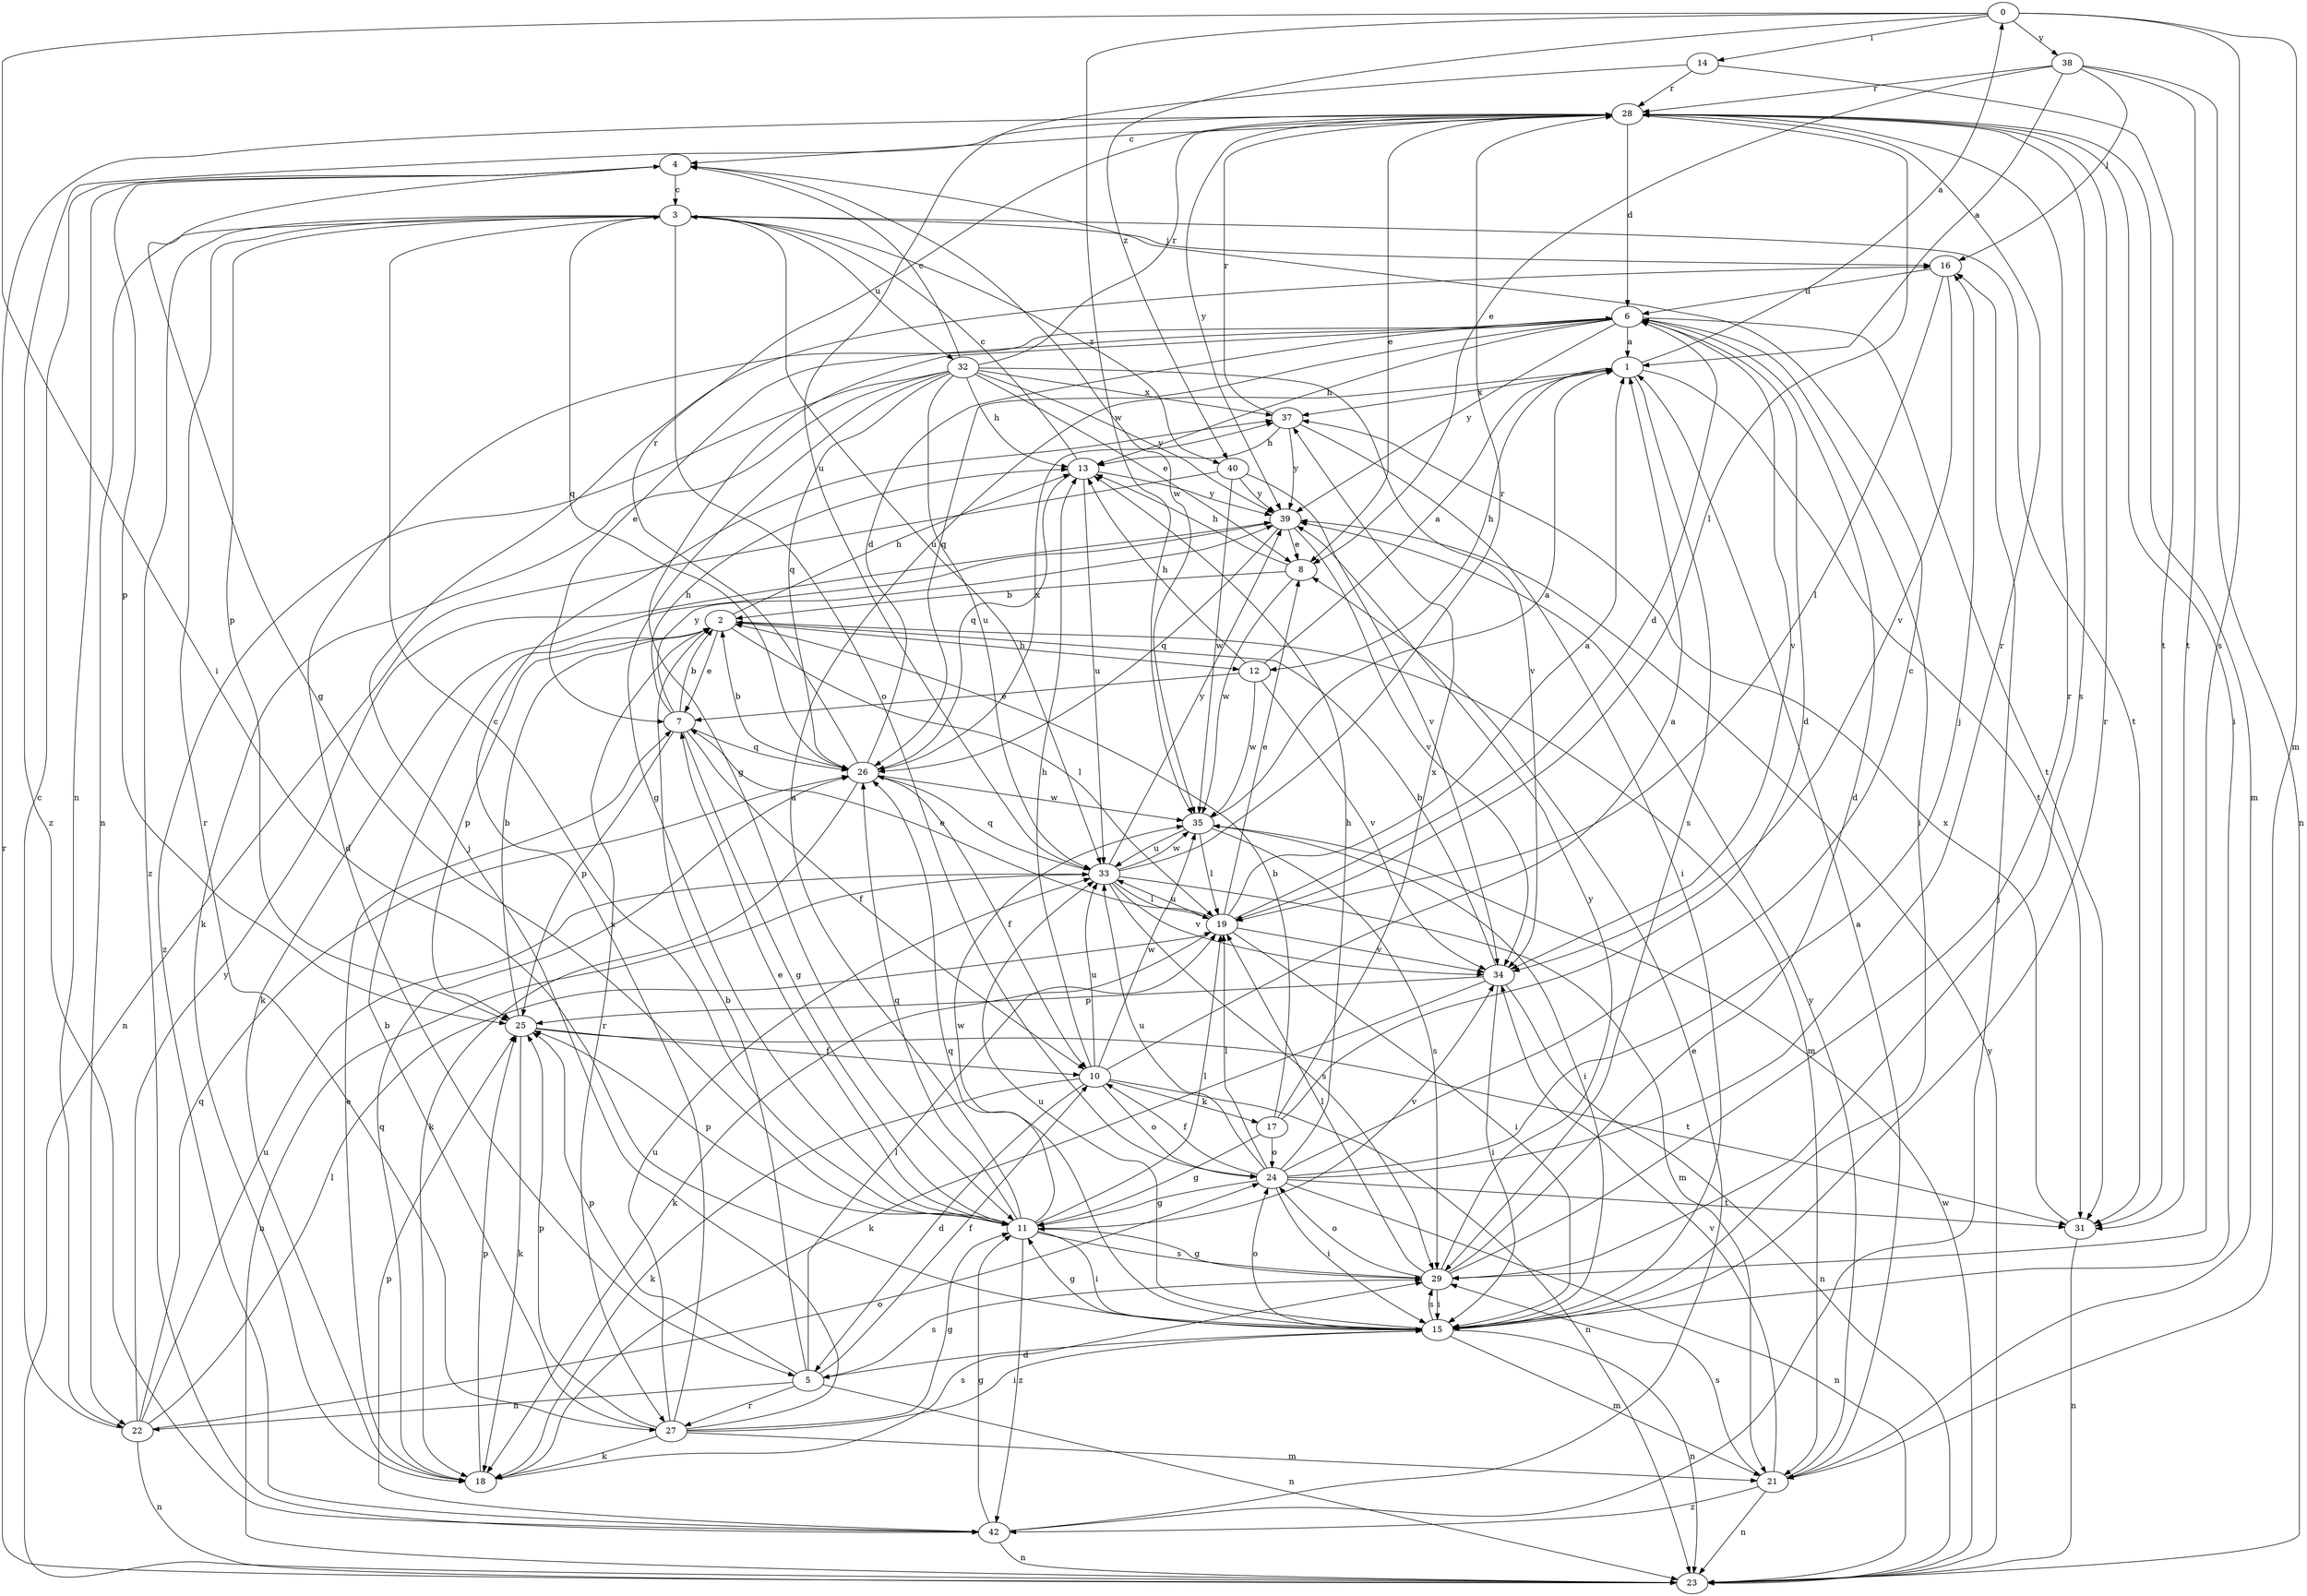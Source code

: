 strict digraph  {
0;
1;
2;
3;
4;
5;
6;
7;
8;
10;
11;
12;
13;
14;
15;
16;
17;
18;
19;
21;
22;
23;
24;
25;
26;
27;
28;
29;
31;
32;
33;
34;
35;
37;
38;
39;
40;
42;
0 -> 14  [label=i];
0 -> 15  [label=i];
0 -> 21  [label=m];
0 -> 29  [label=s];
0 -> 35  [label=w];
0 -> 38  [label=y];
0 -> 40  [label=z];
1 -> 0  [label=a];
1 -> 12  [label=h];
1 -> 29  [label=s];
1 -> 31  [label=t];
1 -> 37  [label=x];
2 -> 7  [label=e];
2 -> 12  [label=h];
2 -> 13  [label=h];
2 -> 19  [label=l];
2 -> 21  [label=m];
2 -> 25  [label=p];
2 -> 27  [label=r];
3 -> 16  [label=j];
3 -> 22  [label=n];
3 -> 24  [label=o];
3 -> 25  [label=p];
3 -> 26  [label=q];
3 -> 27  [label=r];
3 -> 31  [label=t];
3 -> 32  [label=u];
3 -> 33  [label=u];
3 -> 40  [label=z];
3 -> 42  [label=z];
4 -> 3  [label=c];
4 -> 11  [label=g];
4 -> 22  [label=n];
4 -> 25  [label=p];
4 -> 35  [label=w];
5 -> 2  [label=b];
5 -> 10  [label=f];
5 -> 19  [label=l];
5 -> 22  [label=n];
5 -> 23  [label=n];
5 -> 25  [label=p];
5 -> 27  [label=r];
5 -> 29  [label=s];
6 -> 1  [label=a];
6 -> 5  [label=d];
6 -> 7  [label=e];
6 -> 11  [label=g];
6 -> 13  [label=h];
6 -> 15  [label=i];
6 -> 26  [label=q];
6 -> 31  [label=t];
6 -> 34  [label=v];
6 -> 39  [label=y];
7 -> 2  [label=b];
7 -> 10  [label=f];
7 -> 11  [label=g];
7 -> 13  [label=h];
7 -> 25  [label=p];
7 -> 26  [label=q];
7 -> 39  [label=y];
8 -> 2  [label=b];
8 -> 13  [label=h];
8 -> 35  [label=w];
10 -> 1  [label=a];
10 -> 5  [label=d];
10 -> 13  [label=h];
10 -> 17  [label=k];
10 -> 18  [label=k];
10 -> 23  [label=n];
10 -> 24  [label=o];
10 -> 33  [label=u];
10 -> 35  [label=w];
11 -> 1  [label=a];
11 -> 3  [label=c];
11 -> 7  [label=e];
11 -> 15  [label=i];
11 -> 19  [label=l];
11 -> 25  [label=p];
11 -> 26  [label=q];
11 -> 29  [label=s];
11 -> 34  [label=v];
11 -> 35  [label=w];
11 -> 42  [label=z];
12 -> 1  [label=a];
12 -> 7  [label=e];
12 -> 13  [label=h];
12 -> 34  [label=v];
12 -> 35  [label=w];
13 -> 3  [label=c];
13 -> 26  [label=q];
13 -> 33  [label=u];
13 -> 39  [label=y];
14 -> 28  [label=r];
14 -> 31  [label=t];
14 -> 33  [label=u];
15 -> 5  [label=d];
15 -> 11  [label=g];
15 -> 21  [label=m];
15 -> 23  [label=n];
15 -> 24  [label=o];
15 -> 26  [label=q];
15 -> 28  [label=r];
15 -> 29  [label=s];
15 -> 33  [label=u];
16 -> 6  [label=d];
16 -> 19  [label=l];
16 -> 34  [label=v];
17 -> 2  [label=b];
17 -> 6  [label=d];
17 -> 11  [label=g];
17 -> 24  [label=o];
17 -> 37  [label=x];
18 -> 7  [label=e];
18 -> 25  [label=p];
18 -> 26  [label=q];
18 -> 29  [label=s];
19 -> 1  [label=a];
19 -> 6  [label=d];
19 -> 7  [label=e];
19 -> 8  [label=e];
19 -> 15  [label=i];
19 -> 18  [label=k];
19 -> 33  [label=u];
19 -> 34  [label=v];
21 -> 1  [label=a];
21 -> 23  [label=n];
21 -> 29  [label=s];
21 -> 34  [label=v];
21 -> 39  [label=y];
21 -> 42  [label=z];
22 -> 4  [label=c];
22 -> 19  [label=l];
22 -> 23  [label=n];
22 -> 24  [label=o];
22 -> 26  [label=q];
22 -> 33  [label=u];
22 -> 39  [label=y];
23 -> 28  [label=r];
23 -> 35  [label=w];
23 -> 39  [label=y];
24 -> 4  [label=c];
24 -> 10  [label=f];
24 -> 11  [label=g];
24 -> 13  [label=h];
24 -> 15  [label=i];
24 -> 16  [label=j];
24 -> 19  [label=l];
24 -> 23  [label=n];
24 -> 28  [label=r];
24 -> 31  [label=t];
24 -> 33  [label=u];
25 -> 2  [label=b];
25 -> 10  [label=f];
25 -> 18  [label=k];
25 -> 31  [label=t];
26 -> 2  [label=b];
26 -> 6  [label=d];
26 -> 10  [label=f];
26 -> 18  [label=k];
26 -> 28  [label=r];
26 -> 35  [label=w];
26 -> 37  [label=x];
27 -> 2  [label=b];
27 -> 11  [label=g];
27 -> 15  [label=i];
27 -> 16  [label=j];
27 -> 18  [label=k];
27 -> 21  [label=m];
27 -> 25  [label=p];
27 -> 33  [label=u];
27 -> 37  [label=x];
28 -> 4  [label=c];
28 -> 6  [label=d];
28 -> 8  [label=e];
28 -> 15  [label=i];
28 -> 19  [label=l];
28 -> 21  [label=m];
28 -> 29  [label=s];
28 -> 39  [label=y];
28 -> 42  [label=z];
29 -> 6  [label=d];
29 -> 11  [label=g];
29 -> 15  [label=i];
29 -> 19  [label=l];
29 -> 24  [label=o];
29 -> 28  [label=r];
29 -> 39  [label=y];
31 -> 23  [label=n];
31 -> 37  [label=x];
32 -> 4  [label=c];
32 -> 8  [label=e];
32 -> 11  [label=g];
32 -> 13  [label=h];
32 -> 18  [label=k];
32 -> 26  [label=q];
32 -> 28  [label=r];
32 -> 33  [label=u];
32 -> 34  [label=v];
32 -> 37  [label=x];
32 -> 39  [label=y];
32 -> 42  [label=z];
33 -> 19  [label=l];
33 -> 21  [label=m];
33 -> 23  [label=n];
33 -> 26  [label=q];
33 -> 28  [label=r];
33 -> 29  [label=s];
33 -> 34  [label=v];
33 -> 35  [label=w];
33 -> 39  [label=y];
34 -> 2  [label=b];
34 -> 15  [label=i];
34 -> 18  [label=k];
34 -> 23  [label=n];
34 -> 25  [label=p];
35 -> 1  [label=a];
35 -> 15  [label=i];
35 -> 19  [label=l];
35 -> 29  [label=s];
35 -> 33  [label=u];
37 -> 13  [label=h];
37 -> 15  [label=i];
37 -> 28  [label=r];
37 -> 39  [label=y];
38 -> 1  [label=a];
38 -> 8  [label=e];
38 -> 16  [label=j];
38 -> 23  [label=n];
38 -> 28  [label=r];
38 -> 31  [label=t];
39 -> 8  [label=e];
39 -> 18  [label=k];
39 -> 26  [label=q];
39 -> 34  [label=v];
40 -> 23  [label=n];
40 -> 34  [label=v];
40 -> 35  [label=w];
40 -> 39  [label=y];
42 -> 8  [label=e];
42 -> 11  [label=g];
42 -> 16  [label=j];
42 -> 23  [label=n];
42 -> 25  [label=p];
}

